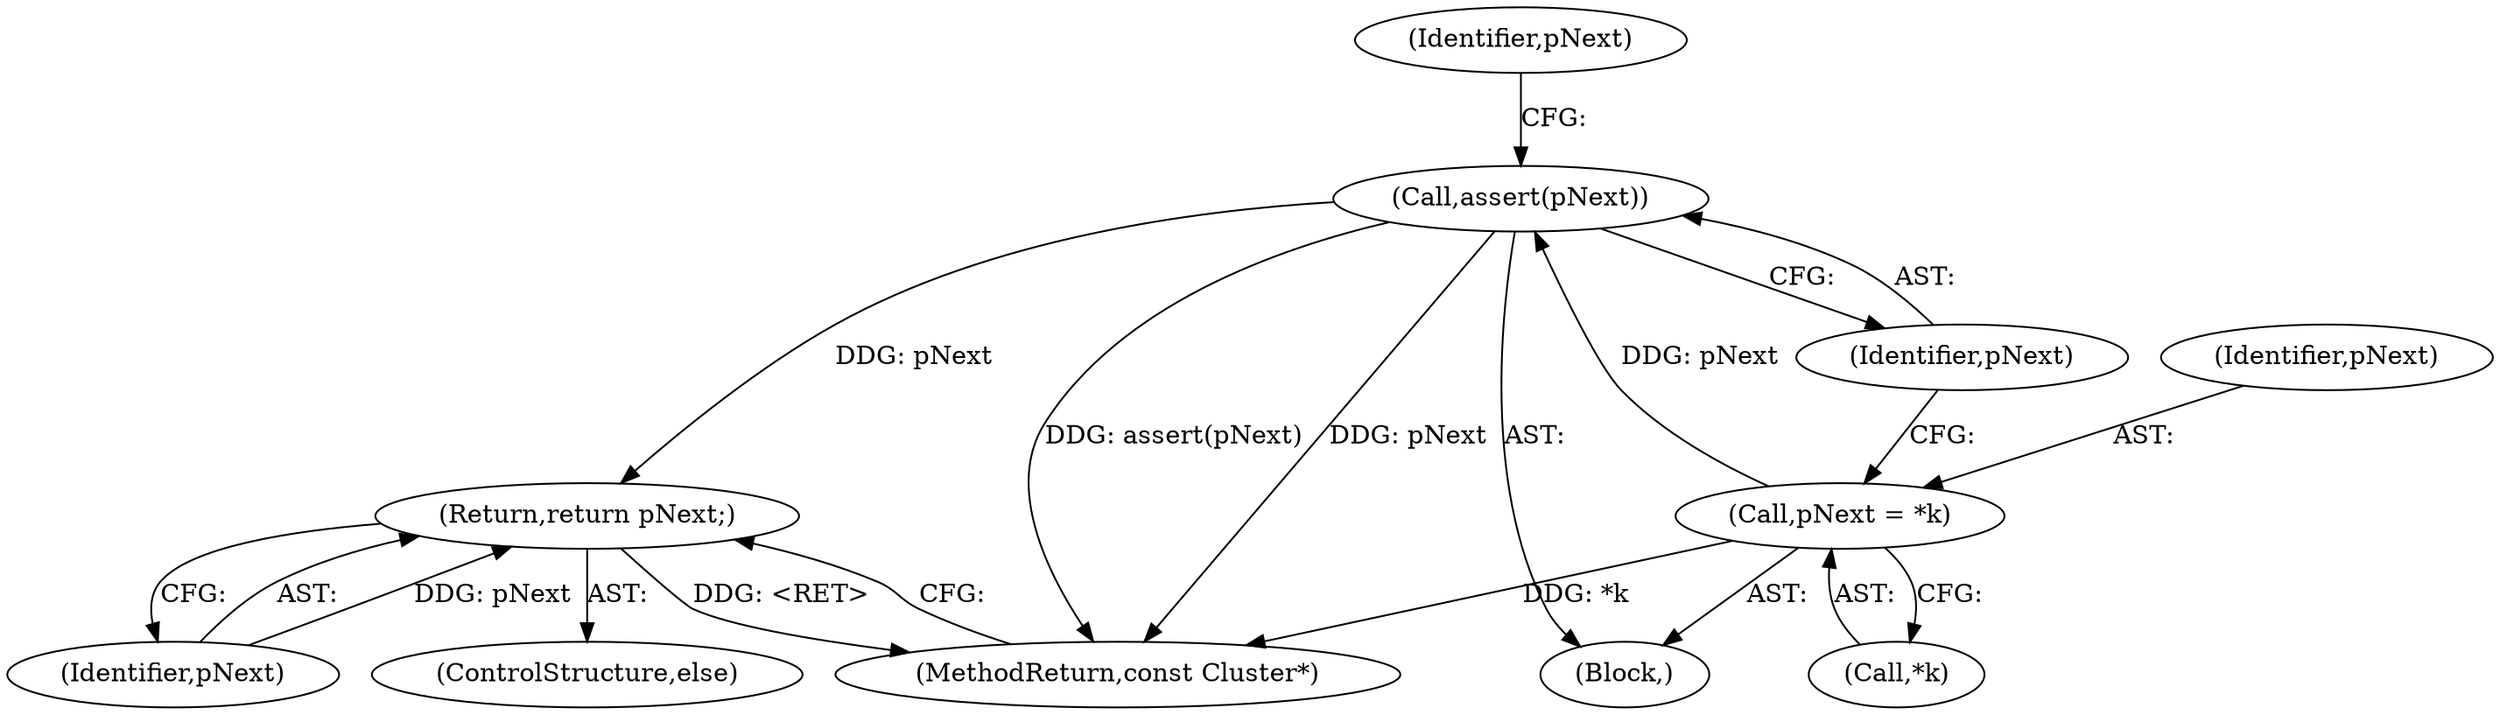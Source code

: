 digraph "0_Android_cc274e2abe8b2a6698a5c47d8aa4bb45f1f9538d_20@API" {
"1000471" [label="(Call,assert(pNext))"];
"1000467" [label="(Call,pNext = *k)"];
"1000500" [label="(Return,return pNext;)"];
"1000501" [label="(Identifier,pNext)"];
"1000476" [label="(Identifier,pNext)"];
"1000499" [label="(ControlStructure,else)"];
"1000472" [label="(Identifier,pNext)"];
"1000471" [label="(Call,assert(pNext))"];
"1000453" [label="(Block,)"];
"1000469" [label="(Call,*k)"];
"1000468" [label="(Identifier,pNext)"];
"1000538" [label="(MethodReturn,const Cluster*)"];
"1000467" [label="(Call,pNext = *k)"];
"1000500" [label="(Return,return pNext;)"];
"1000471" -> "1000453"  [label="AST: "];
"1000471" -> "1000472"  [label="CFG: "];
"1000472" -> "1000471"  [label="AST: "];
"1000476" -> "1000471"  [label="CFG: "];
"1000471" -> "1000538"  [label="DDG: pNext"];
"1000471" -> "1000538"  [label="DDG: assert(pNext)"];
"1000467" -> "1000471"  [label="DDG: pNext"];
"1000471" -> "1000500"  [label="DDG: pNext"];
"1000467" -> "1000453"  [label="AST: "];
"1000467" -> "1000469"  [label="CFG: "];
"1000468" -> "1000467"  [label="AST: "];
"1000469" -> "1000467"  [label="AST: "];
"1000472" -> "1000467"  [label="CFG: "];
"1000467" -> "1000538"  [label="DDG: *k"];
"1000500" -> "1000499"  [label="AST: "];
"1000500" -> "1000501"  [label="CFG: "];
"1000501" -> "1000500"  [label="AST: "];
"1000538" -> "1000500"  [label="CFG: "];
"1000500" -> "1000538"  [label="DDG: <RET>"];
"1000501" -> "1000500"  [label="DDG: pNext"];
}

